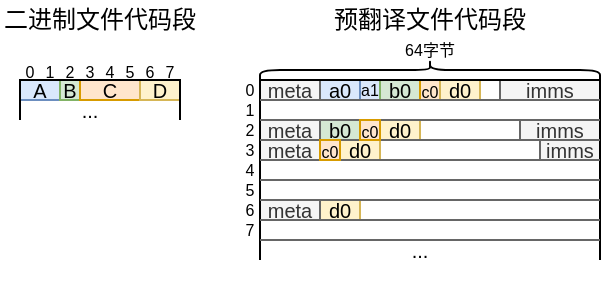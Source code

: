 <mxfile>
    <diagram name="Page-1" id="kk1HLHu_gnZy5Cn993aN">
        <mxGraphModel dx="397" dy="247" grid="1" gridSize="10" guides="0" tooltips="1" connect="1" arrows="1" fold="1" page="1" pageScale="1" pageWidth="850" pageHeight="1100" math="0" shadow="0">
            <root>
                <mxCell id="0"/>
                <mxCell id="1" parent="0"/>
                <mxCell id="pCyvtXLSAHgm4okcG52U-1" value="A" style="rounded=0;whiteSpace=wrap;html=1;fontSize=10;fillColor=#dae8fc;strokeColor=#6c8ebf;" parent="1" vertex="1">
                    <mxGeometry x="60" y="70" width="20" height="10" as="geometry"/>
                </mxCell>
                <mxCell id="pCyvtXLSAHgm4okcG52U-4" value="B" style="rounded=0;whiteSpace=wrap;html=1;fontSize=10;fillColor=#d5e8d4;strokeColor=#82b366;" parent="1" vertex="1">
                    <mxGeometry x="80" y="70" width="10" height="10" as="geometry"/>
                </mxCell>
                <mxCell id="pCyvtXLSAHgm4okcG52U-5" value="C" style="rounded=0;whiteSpace=wrap;html=1;fontSize=10;fillColor=#ffe6cc;strokeColor=#d79b00;" parent="1" vertex="1">
                    <mxGeometry x="90" y="70" width="30" height="10" as="geometry"/>
                </mxCell>
                <mxCell id="pCyvtXLSAHgm4okcG52U-6" value="D" style="rounded=0;whiteSpace=wrap;html=1;fontSize=10;fillColor=#fff2cc;strokeColor=#d6b656;" parent="1" vertex="1">
                    <mxGeometry x="120" y="70" width="20" height="10" as="geometry"/>
                </mxCell>
                <mxCell id="pCyvtXLSAHgm4okcG52U-8" value="&lt;font style=&quot;font-size: 10px;&quot;&gt;a0&lt;/font&gt;" style="rounded=0;whiteSpace=wrap;html=1;fontSize=8;fillColor=#dae8fc;strokeColor=#6c8ebf;" parent="1" vertex="1">
                    <mxGeometry x="210" y="70" width="20" height="10" as="geometry"/>
                </mxCell>
                <mxCell id="pCyvtXLSAHgm4okcG52U-9" value="a1" style="rounded=0;whiteSpace=wrap;html=1;fontSize=8;fillColor=#dae8fc;strokeColor=#6c8ebf;" parent="1" vertex="1">
                    <mxGeometry x="230" y="70" width="10" height="10" as="geometry"/>
                </mxCell>
                <mxCell id="pCyvtXLSAHgm4okcG52U-10" value="b0" style="rounded=0;whiteSpace=wrap;html=1;fontSize=10;fillColor=#d5e8d4;strokeColor=#82b366;" parent="1" vertex="1">
                    <mxGeometry x="240" y="70" width="20" height="10" as="geometry"/>
                </mxCell>
                <mxCell id="pCyvtXLSAHgm4okcG52U-12" value="&lt;font style=&quot;font-size: 8px;&quot;&gt;c0&lt;/font&gt;" style="rounded=0;whiteSpace=wrap;html=1;fontSize=10;fillColor=#ffe6cc;strokeColor=#d79b00;" parent="1" vertex="1">
                    <mxGeometry x="260" y="70" width="10" height="10" as="geometry"/>
                </mxCell>
                <mxCell id="pCyvtXLSAHgm4okcG52U-13" value="d0" style="rounded=0;whiteSpace=wrap;html=1;fontSize=10;fillColor=#fff2cc;strokeColor=#d6b656;" parent="1" vertex="1">
                    <mxGeometry x="270" y="70" width="20" height="10" as="geometry"/>
                </mxCell>
                <mxCell id="pCyvtXLSAHgm4okcG52U-15" value="b0" style="rounded=0;whiteSpace=wrap;html=1;fontSize=10;fillColor=#d5e8d4;strokeColor=#82b366;" parent="1" vertex="1">
                    <mxGeometry x="210" y="90" width="20" height="10" as="geometry"/>
                </mxCell>
                <mxCell id="pCyvtXLSAHgm4okcG52U-17" value="d0" style="rounded=0;whiteSpace=wrap;html=1;fontSize=10;fillColor=#fff2cc;strokeColor=#d6b656;" parent="1" vertex="1">
                    <mxGeometry x="240" y="90" width="20" height="10" as="geometry"/>
                </mxCell>
                <mxCell id="pCyvtXLSAHgm4okcG52U-19" value="d0" style="rounded=0;whiteSpace=wrap;html=1;fontSize=10;fillColor=#fff2cc;strokeColor=#d6b656;" parent="1" vertex="1">
                    <mxGeometry x="220" y="100" width="20" height="10" as="geometry"/>
                </mxCell>
                <mxCell id="pCyvtXLSAHgm4okcG52U-20" value="d0" style="rounded=0;whiteSpace=wrap;html=1;fontSize=10;fillColor=#fff2cc;strokeColor=#d6b656;" parent="1" vertex="1">
                    <mxGeometry x="210" y="130" width="20" height="10" as="geometry"/>
                </mxCell>
                <mxCell id="pCyvtXLSAHgm4okcG52U-31" value="" style="endArrow=none;html=1;rounded=0;" parent="1" edge="1">
                    <mxGeometry width="50" height="50" relative="1" as="geometry">
                        <mxPoint x="60" y="90" as="sourcePoint"/>
                        <mxPoint x="140" y="90" as="targetPoint"/>
                        <Array as="points">
                            <mxPoint x="60" y="70"/>
                            <mxPoint x="140" y="70"/>
                        </Array>
                    </mxGeometry>
                </mxCell>
                <mxCell id="pCyvtXLSAHgm4okcG52U-33" value="meta" style="rounded=0;whiteSpace=wrap;html=1;fontSize=10;fillColor=#f5f5f5;fontColor=#333333;strokeColor=#666666;" parent="1" vertex="1">
                    <mxGeometry x="180" y="70" width="30" height="10" as="geometry"/>
                </mxCell>
                <mxCell id="pCyvtXLSAHgm4okcG52U-35" value="meta" style="rounded=0;whiteSpace=wrap;html=1;fontSize=10;fillColor=#f5f5f5;fontColor=#333333;strokeColor=#666666;" parent="1" vertex="1">
                    <mxGeometry x="180" y="90" width="30" height="10" as="geometry"/>
                </mxCell>
                <mxCell id="pCyvtXLSAHgm4okcG52U-36" value="meta" style="rounded=0;whiteSpace=wrap;html=1;fontSize=10;fillColor=#f5f5f5;fontColor=#333333;strokeColor=#666666;" parent="1" vertex="1">
                    <mxGeometry x="180" y="130" width="30" height="10" as="geometry"/>
                </mxCell>
                <mxCell id="pCyvtXLSAHgm4okcG52U-37" value="meta" style="rounded=0;whiteSpace=wrap;html=1;fontSize=10;fillColor=#f5f5f5;fontColor=#333333;strokeColor=#666666;" parent="1" vertex="1">
                    <mxGeometry x="180" y="100" width="30" height="10" as="geometry"/>
                </mxCell>
                <mxCell id="pCyvtXLSAHgm4okcG52U-40" value="imms" style="rounded=0;whiteSpace=wrap;html=1;fontSize=10;fillColor=#f5f5f5;fontColor=#333333;strokeColor=#666666;" parent="1" vertex="1">
                    <mxGeometry x="300" y="70" width="50" height="10" as="geometry"/>
                </mxCell>
                <mxCell id="pCyvtXLSAHgm4okcG52U-41" value="imms" style="rounded=0;whiteSpace=wrap;html=1;fontSize=10;fillColor=#f5f5f5;fontColor=#333333;strokeColor=#666666;" parent="1" vertex="1">
                    <mxGeometry x="310" y="90" width="40" height="10" as="geometry"/>
                </mxCell>
                <mxCell id="pCyvtXLSAHgm4okcG52U-42" value="imms" style="rounded=0;whiteSpace=wrap;html=1;fontSize=10;fillColor=#f5f5f5;fontColor=#333333;strokeColor=#666666;" parent="1" vertex="1">
                    <mxGeometry x="320" y="100" width="30" height="10" as="geometry"/>
                </mxCell>
                <mxCell id="pCyvtXLSAHgm4okcG52U-69" value="&lt;font style=&quot;font-size: 10px;&quot;&gt;...&lt;/font&gt;" style="text;html=1;strokeColor=none;fillColor=none;align=center;verticalAlign=middle;whiteSpace=wrap;rounded=0;" parent="1" vertex="1">
                    <mxGeometry x="70" y="80" width="50" height="10" as="geometry"/>
                </mxCell>
                <mxCell id="pCyvtXLSAHgm4okcG52U-71" value="二进制文件代码段" style="text;html=1;strokeColor=none;fillColor=none;align=center;verticalAlign=middle;whiteSpace=wrap;rounded=0;" parent="1" vertex="1">
                    <mxGeometry x="50" y="30" width="100" height="20" as="geometry"/>
                </mxCell>
                <mxCell id="pCyvtXLSAHgm4okcG52U-72" value="&lt;font style=&quot;font-size: 12px;&quot;&gt;预翻译文件代码段&lt;/font&gt;" style="text;html=1;strokeColor=none;fillColor=none;align=center;verticalAlign=middle;whiteSpace=wrap;rounded=0;" parent="1" vertex="1">
                    <mxGeometry x="180" y="30" width="170" height="20" as="geometry"/>
                </mxCell>
                <mxCell id="pCyvtXLSAHgm4okcG52U-75" value="" style="group" parent="1" vertex="1" connectable="0">
                    <mxGeometry x="180" y="70" width="170" height="100" as="geometry"/>
                </mxCell>
                <mxCell id="pCyvtXLSAHgm4okcG52U-32" value="" style="endArrow=none;html=1;rounded=0;" parent="pCyvtXLSAHgm4okcG52U-75" edge="1">
                    <mxGeometry width="50" height="50" relative="1" as="geometry">
                        <mxPoint y="90" as="sourcePoint"/>
                        <mxPoint x="170" y="90" as="targetPoint"/>
                        <Array as="points">
                            <mxPoint/>
                            <mxPoint x="170"/>
                        </Array>
                    </mxGeometry>
                </mxCell>
                <mxCell id="pCyvtXLSAHgm4okcG52U-52" value="" style="endArrow=none;html=1;rounded=0;fillColor=#f5f5f5;strokeColor=#666666;" parent="pCyvtXLSAHgm4okcG52U-75" edge="1">
                    <mxGeometry width="50" height="50" relative="1" as="geometry">
                        <mxPoint y="10" as="sourcePoint"/>
                        <mxPoint x="170" y="10" as="targetPoint"/>
                    </mxGeometry>
                </mxCell>
                <mxCell id="pCyvtXLSAHgm4okcG52U-53" value="" style="endArrow=none;html=1;rounded=0;fillColor=#f5f5f5;strokeColor=#666666;" parent="pCyvtXLSAHgm4okcG52U-75" edge="1">
                    <mxGeometry width="50" height="50" relative="1" as="geometry">
                        <mxPoint y="20" as="sourcePoint"/>
                        <mxPoint x="170" y="20" as="targetPoint"/>
                    </mxGeometry>
                </mxCell>
                <mxCell id="pCyvtXLSAHgm4okcG52U-54" value="" style="endArrow=none;html=1;rounded=0;fillColor=#f5f5f5;strokeColor=#666666;" parent="pCyvtXLSAHgm4okcG52U-75" edge="1">
                    <mxGeometry width="50" height="50" relative="1" as="geometry">
                        <mxPoint y="30" as="sourcePoint"/>
                        <mxPoint x="170" y="30" as="targetPoint"/>
                    </mxGeometry>
                </mxCell>
                <mxCell id="pCyvtXLSAHgm4okcG52U-55" value="" style="endArrow=none;html=1;rounded=0;fillColor=#f5f5f5;strokeColor=#666666;" parent="pCyvtXLSAHgm4okcG52U-75" edge="1">
                    <mxGeometry width="50" height="50" relative="1" as="geometry">
                        <mxPoint y="40" as="sourcePoint"/>
                        <mxPoint x="170" y="40" as="targetPoint"/>
                    </mxGeometry>
                </mxCell>
                <mxCell id="pCyvtXLSAHgm4okcG52U-56" value="" style="endArrow=none;html=1;rounded=0;fillColor=#f5f5f5;strokeColor=#666666;" parent="pCyvtXLSAHgm4okcG52U-75" edge="1">
                    <mxGeometry width="50" height="50" relative="1" as="geometry">
                        <mxPoint y="50" as="sourcePoint"/>
                        <mxPoint x="170" y="50" as="targetPoint"/>
                    </mxGeometry>
                </mxCell>
                <mxCell id="pCyvtXLSAHgm4okcG52U-57" value="" style="endArrow=none;html=1;rounded=0;fillColor=#f5f5f5;strokeColor=#666666;" parent="pCyvtXLSAHgm4okcG52U-75" edge="1">
                    <mxGeometry width="50" height="50" relative="1" as="geometry">
                        <mxPoint y="60" as="sourcePoint"/>
                        <mxPoint x="170" y="60" as="targetPoint"/>
                    </mxGeometry>
                </mxCell>
                <mxCell id="pCyvtXLSAHgm4okcG52U-58" value="" style="endArrow=none;html=1;rounded=0;fillColor=#f5f5f5;strokeColor=#666666;" parent="pCyvtXLSAHgm4okcG52U-75" edge="1">
                    <mxGeometry width="50" height="50" relative="1" as="geometry">
                        <mxPoint y="70" as="sourcePoint"/>
                        <mxPoint x="170" y="70" as="targetPoint"/>
                    </mxGeometry>
                </mxCell>
                <mxCell id="2zrcnqqGAeY9BgrAGdMQ-7" value="3" style="rounded=0;whiteSpace=wrap;html=1;fontSize=8;fillColor=none;strokeColor=none;" parent="pCyvtXLSAHgm4okcG52U-75" vertex="1">
                    <mxGeometry x="-10" y="30" width="10" height="10" as="geometry"/>
                </mxCell>
                <mxCell id="2zrcnqqGAeY9BgrAGdMQ-8" value="4" style="rounded=0;whiteSpace=wrap;html=1;fontSize=8;fillColor=none;strokeColor=none;" parent="pCyvtXLSAHgm4okcG52U-75" vertex="1">
                    <mxGeometry x="-10" y="40" width="10" height="10" as="geometry"/>
                </mxCell>
                <mxCell id="2zrcnqqGAeY9BgrAGdMQ-9" value="5" style="rounded=0;whiteSpace=wrap;html=1;fontSize=8;fillColor=none;strokeColor=none;" parent="pCyvtXLSAHgm4okcG52U-75" vertex="1">
                    <mxGeometry x="-10" y="50" width="10" height="10" as="geometry"/>
                </mxCell>
                <mxCell id="2" value="" style="endArrow=none;html=1;rounded=0;fillColor=#f5f5f5;strokeColor=#666666;" parent="pCyvtXLSAHgm4okcG52U-75" edge="1">
                    <mxGeometry width="50" height="50" relative="1" as="geometry">
                        <mxPoint y="80" as="sourcePoint"/>
                        <mxPoint x="170" y="80" as="targetPoint"/>
                    </mxGeometry>
                </mxCell>
                <mxCell id="3" value="&lt;font style=&quot;font-size: 10px;&quot;&gt;...&lt;/font&gt;" style="text;html=1;strokeColor=none;fillColor=none;align=center;verticalAlign=middle;whiteSpace=wrap;rounded=0;" parent="pCyvtXLSAHgm4okcG52U-75" vertex="1">
                    <mxGeometry x="40" y="80" width="80" height="10" as="geometry"/>
                </mxCell>
                <mxCell id="12lz_SYmpbxtrTl04Gqi-2" value="&lt;font style=&quot;font-size: 8px;&quot;&gt;c0&lt;/font&gt;" style="rounded=0;whiteSpace=wrap;html=1;fontSize=10;fillColor=#ffe6cc;strokeColor=#d79b00;" parent="1" vertex="1">
                    <mxGeometry x="230" y="90" width="10" height="10" as="geometry"/>
                </mxCell>
                <mxCell id="12lz_SYmpbxtrTl04Gqi-3" value="&lt;font style=&quot;font-size: 8px;&quot;&gt;c0&lt;/font&gt;" style="rounded=0;whiteSpace=wrap;html=1;fontSize=10;fillColor=#ffe6cc;strokeColor=#d79b00;" parent="1" vertex="1">
                    <mxGeometry x="210" y="100" width="10" height="10" as="geometry"/>
                </mxCell>
                <mxCell id="2zrcnqqGAeY9BgrAGdMQ-4" value="0" style="rounded=0;whiteSpace=wrap;html=1;fontSize=8;fillColor=none;strokeColor=none;" parent="1" vertex="1">
                    <mxGeometry x="170" y="70" width="10" height="10" as="geometry"/>
                </mxCell>
                <mxCell id="2zrcnqqGAeY9BgrAGdMQ-5" value="1" style="rounded=0;whiteSpace=wrap;html=1;fontSize=8;fillColor=none;strokeColor=none;" parent="1" vertex="1">
                    <mxGeometry x="170" y="80" width="10" height="10" as="geometry"/>
                </mxCell>
                <mxCell id="2zrcnqqGAeY9BgrAGdMQ-6" value="2" style="rounded=0;whiteSpace=wrap;html=1;fontSize=8;fillColor=none;strokeColor=none;" parent="1" vertex="1">
                    <mxGeometry x="170" y="90" width="10" height="10" as="geometry"/>
                </mxCell>
                <mxCell id="2zrcnqqGAeY9BgrAGdMQ-13" value="6" style="rounded=0;whiteSpace=wrap;html=1;fontSize=8;fillColor=none;strokeColor=none;" parent="1" vertex="1">
                    <mxGeometry x="170" y="130" width="10" height="10" as="geometry"/>
                </mxCell>
                <mxCell id="2zrcnqqGAeY9BgrAGdMQ-14" value="7" style="rounded=0;whiteSpace=wrap;html=1;fontSize=8;fillColor=none;strokeColor=none;" parent="1" vertex="1">
                    <mxGeometry x="170" y="140" width="10" height="10" as="geometry"/>
                </mxCell>
                <mxCell id="2zrcnqqGAeY9BgrAGdMQ-26" value="" style="group" parent="1" vertex="1" connectable="0">
                    <mxGeometry x="60" y="60" width="80" height="10" as="geometry"/>
                </mxCell>
                <mxCell id="2zrcnqqGAeY9BgrAGdMQ-18" value="&lt;span style=&quot;font-size: 8px;&quot;&gt;0&lt;/span&gt;" style="text;html=1;strokeColor=none;fillColor=none;align=center;verticalAlign=middle;whiteSpace=wrap;rounded=0;spacingLeft=0;spacing=2;spacingRight=0;spacingBottom=1;" parent="2zrcnqqGAeY9BgrAGdMQ-26" vertex="1">
                    <mxGeometry width="10" height="10" as="geometry"/>
                </mxCell>
                <mxCell id="2zrcnqqGAeY9BgrAGdMQ-19" value="&lt;span style=&quot;font-size: 8px;&quot;&gt;1&lt;/span&gt;" style="text;html=1;strokeColor=none;fillColor=none;align=center;verticalAlign=middle;whiteSpace=wrap;rounded=0;spacingLeft=0;spacing=2;spacingRight=0;spacingBottom=1;" parent="2zrcnqqGAeY9BgrAGdMQ-26" vertex="1">
                    <mxGeometry x="10" width="10" height="10" as="geometry"/>
                </mxCell>
                <mxCell id="2zrcnqqGAeY9BgrAGdMQ-20" value="&lt;span style=&quot;font-size: 8px;&quot;&gt;2&lt;/span&gt;" style="text;html=1;strokeColor=none;fillColor=none;align=center;verticalAlign=middle;whiteSpace=wrap;rounded=0;spacingLeft=0;spacing=2;spacingRight=0;spacingBottom=1;" parent="2zrcnqqGAeY9BgrAGdMQ-26" vertex="1">
                    <mxGeometry x="20" width="10" height="10" as="geometry"/>
                </mxCell>
                <mxCell id="2zrcnqqGAeY9BgrAGdMQ-21" value="&lt;span style=&quot;font-size: 8px;&quot;&gt;3&lt;/span&gt;" style="text;html=1;strokeColor=none;fillColor=none;align=center;verticalAlign=middle;whiteSpace=wrap;rounded=0;spacingLeft=0;spacing=2;spacingRight=0;spacingBottom=1;" parent="2zrcnqqGAeY9BgrAGdMQ-26" vertex="1">
                    <mxGeometry x="30" width="10" height="10" as="geometry"/>
                </mxCell>
                <mxCell id="2zrcnqqGAeY9BgrAGdMQ-22" value="&lt;span style=&quot;font-size: 8px;&quot;&gt;4&lt;/span&gt;" style="text;html=1;strokeColor=none;fillColor=none;align=center;verticalAlign=middle;whiteSpace=wrap;rounded=0;spacingLeft=0;spacing=2;spacingRight=0;spacingBottom=1;" parent="2zrcnqqGAeY9BgrAGdMQ-26" vertex="1">
                    <mxGeometry x="40" width="10" height="10" as="geometry"/>
                </mxCell>
                <mxCell id="2zrcnqqGAeY9BgrAGdMQ-23" value="&lt;span style=&quot;font-size: 8px;&quot;&gt;5&lt;/span&gt;" style="text;html=1;strokeColor=none;fillColor=none;align=center;verticalAlign=middle;whiteSpace=wrap;rounded=0;spacingLeft=0;spacing=2;spacingRight=0;spacingBottom=1;" parent="2zrcnqqGAeY9BgrAGdMQ-26" vertex="1">
                    <mxGeometry x="50" width="10" height="10" as="geometry"/>
                </mxCell>
                <mxCell id="2zrcnqqGAeY9BgrAGdMQ-24" value="&lt;span style=&quot;font-size: 8px;&quot;&gt;6&lt;/span&gt;" style="text;html=1;strokeColor=none;fillColor=none;align=center;verticalAlign=middle;whiteSpace=wrap;rounded=0;spacingLeft=0;spacing=2;spacingRight=0;spacingBottom=1;" parent="2zrcnqqGAeY9BgrAGdMQ-26" vertex="1">
                    <mxGeometry x="60" width="10" height="10" as="geometry"/>
                </mxCell>
                <mxCell id="2zrcnqqGAeY9BgrAGdMQ-25" value="&lt;span style=&quot;font-size: 8px;&quot;&gt;7&lt;/span&gt;" style="text;html=1;strokeColor=none;fillColor=none;align=center;verticalAlign=middle;whiteSpace=wrap;rounded=0;spacingLeft=0;spacing=2;spacingRight=0;spacingBottom=1;" parent="2zrcnqqGAeY9BgrAGdMQ-26" vertex="1">
                    <mxGeometry x="70" width="10" height="10" as="geometry"/>
                </mxCell>
                <mxCell id="4" value="" style="shape=curlyBracket;whiteSpace=wrap;html=1;rounded=1;labelPosition=left;verticalLabelPosition=middle;align=right;verticalAlign=middle;direction=south;" vertex="1" parent="1">
                    <mxGeometry x="180" y="60" width="170" height="10" as="geometry"/>
                </mxCell>
                <mxCell id="7" value="64字节" style="text;html=1;strokeColor=none;fillColor=none;align=center;verticalAlign=middle;whiteSpace=wrap;rounded=0;fontSize=8;" vertex="1" parent="1">
                    <mxGeometry x="250" y="50" width="30" height="10" as="geometry"/>
                </mxCell>
            </root>
        </mxGraphModel>
    </diagram>
</mxfile>